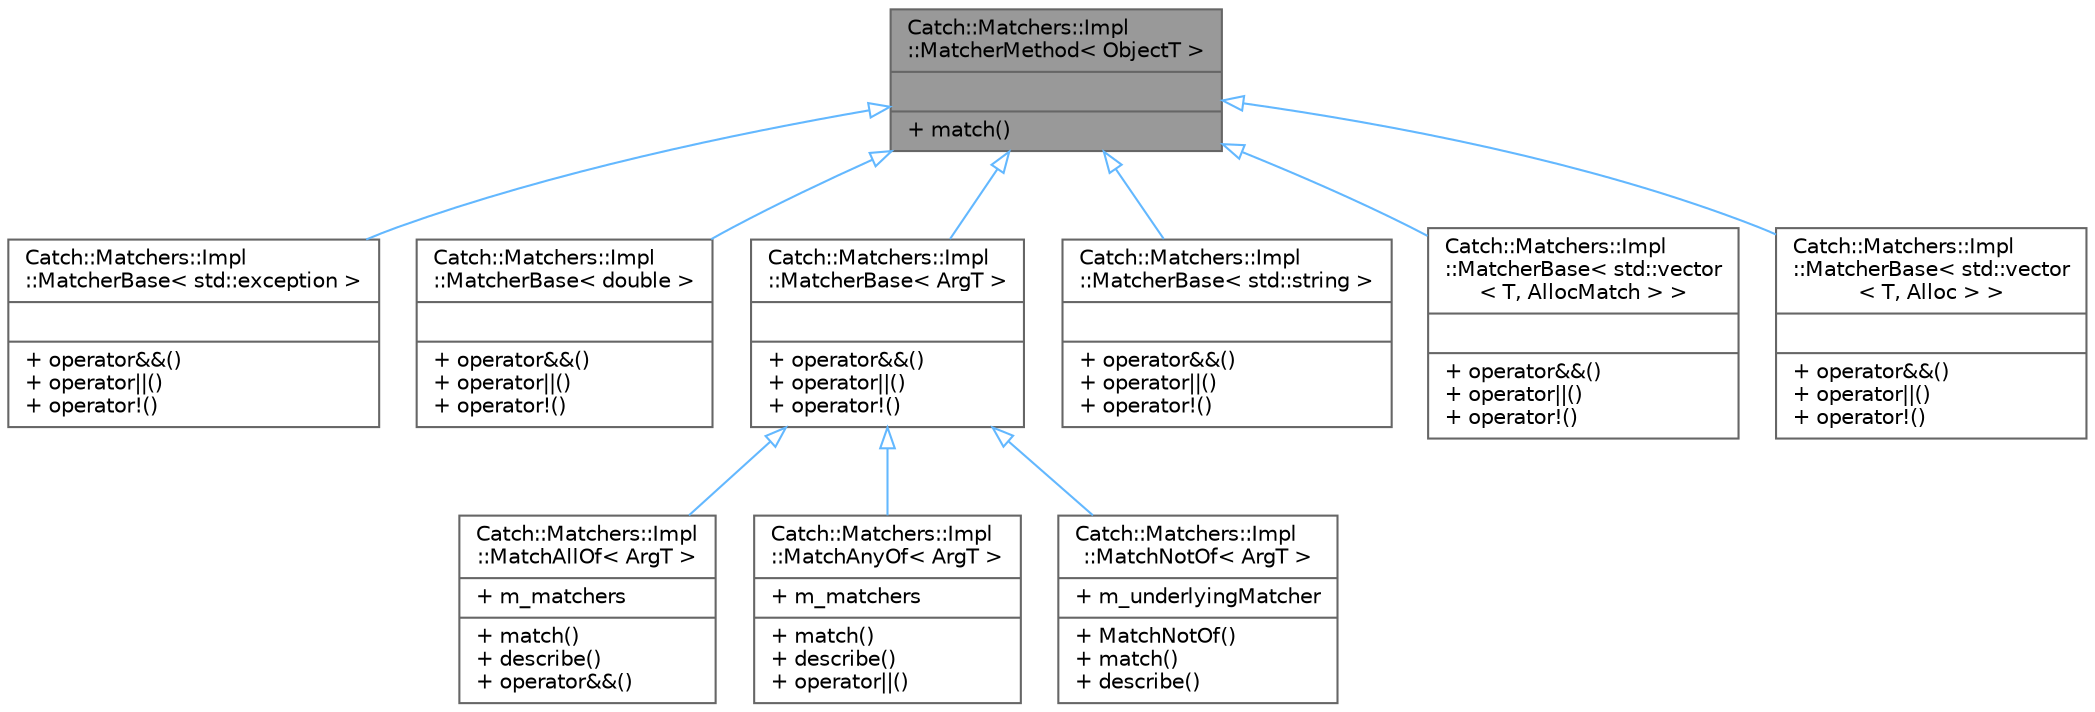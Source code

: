 digraph "Catch::Matchers::Impl::MatcherMethod&lt; ObjectT &gt;"
{
 // LATEX_PDF_SIZE
  bgcolor="transparent";
  edge [fontname=Helvetica,fontsize=10,labelfontname=Helvetica,labelfontsize=10];
  node [fontname=Helvetica,fontsize=10,shape=box,height=0.2,width=0.4];
  Node1 [shape=record,label="{Catch::Matchers::Impl\l::MatcherMethod\< ObjectT \>\n||+ match()\l}",height=0.2,width=0.4,color="gray40", fillcolor="grey60", style="filled", fontcolor="black",tooltip=" "];
  Node1 -> Node2 [dir="back",color="steelblue1",style="solid",arrowtail="onormal"];
  Node2 [shape=record,label="{Catch::Matchers::Impl\l::MatcherBase\< std::exception \>\n||+ operator&&()\l+ operator\|\|()\l+ operator!()\l}",height=0.2,width=0.4,color="gray40", fillcolor="white", style="filled",URL="$struct_catch_1_1_matchers_1_1_impl_1_1_matcher_base.html",tooltip=" "];
  Node1 -> Node3 [dir="back",color="steelblue1",style="solid",arrowtail="onormal"];
  Node3 [shape=record,label="{Catch::Matchers::Impl\l::MatcherBase\< double \>\n||+ operator&&()\l+ operator\|\|()\l+ operator!()\l}",height=0.2,width=0.4,color="gray40", fillcolor="white", style="filled",URL="$struct_catch_1_1_matchers_1_1_impl_1_1_matcher_base.html",tooltip=" "];
  Node1 -> Node4 [dir="back",color="steelblue1",style="solid",arrowtail="onormal"];
  Node4 [shape=record,label="{Catch::Matchers::Impl\l::MatcherBase\< ArgT \>\n||+ operator&&()\l+ operator\|\|()\l+ operator!()\l}",height=0.2,width=0.4,color="gray40", fillcolor="white", style="filled",URL="$struct_catch_1_1_matchers_1_1_impl_1_1_matcher_base.html",tooltip=" "];
  Node4 -> Node5 [dir="back",color="steelblue1",style="solid",arrowtail="onormal"];
  Node5 [shape=record,label="{Catch::Matchers::Impl\l::MatchAllOf\< ArgT \>\n|+ m_matchers\l|+ match()\l+ describe()\l+ operator&&()\l}",height=0.2,width=0.4,color="gray40", fillcolor="white", style="filled",URL="$struct_catch_1_1_matchers_1_1_impl_1_1_match_all_of.html",tooltip=" "];
  Node4 -> Node6 [dir="back",color="steelblue1",style="solid",arrowtail="onormal"];
  Node6 [shape=record,label="{Catch::Matchers::Impl\l::MatchAnyOf\< ArgT \>\n|+ m_matchers\l|+ match()\l+ describe()\l+ operator\|\|()\l}",height=0.2,width=0.4,color="gray40", fillcolor="white", style="filled",URL="$struct_catch_1_1_matchers_1_1_impl_1_1_match_any_of.html",tooltip=" "];
  Node4 -> Node7 [dir="back",color="steelblue1",style="solid",arrowtail="onormal"];
  Node7 [shape=record,label="{Catch::Matchers::Impl\l::MatchNotOf\< ArgT \>\n|+ m_underlyingMatcher\l|+ MatchNotOf()\l+ match()\l+ describe()\l}",height=0.2,width=0.4,color="gray40", fillcolor="white", style="filled",URL="$struct_catch_1_1_matchers_1_1_impl_1_1_match_not_of.html",tooltip=" "];
  Node1 -> Node8 [dir="back",color="steelblue1",style="solid",arrowtail="onormal"];
  Node8 [shape=record,label="{Catch::Matchers::Impl\l::MatcherBase\< std::string \>\n||+ operator&&()\l+ operator\|\|()\l+ operator!()\l}",height=0.2,width=0.4,color="gray40", fillcolor="white", style="filled",URL="$struct_catch_1_1_matchers_1_1_impl_1_1_matcher_base.html",tooltip=" "];
  Node1 -> Node9 [dir="back",color="steelblue1",style="solid",arrowtail="onormal"];
  Node9 [shape=record,label="{Catch::Matchers::Impl\l::MatcherBase\< std::vector\l\< T, AllocMatch \> \>\n||+ operator&&()\l+ operator\|\|()\l+ operator!()\l}",height=0.2,width=0.4,color="gray40", fillcolor="white", style="filled",URL="$struct_catch_1_1_matchers_1_1_impl_1_1_matcher_base.html",tooltip=" "];
  Node1 -> Node10 [dir="back",color="steelblue1",style="solid",arrowtail="onormal"];
  Node10 [shape=record,label="{Catch::Matchers::Impl\l::MatcherBase\< std::vector\l\< T, Alloc \> \>\n||+ operator&&()\l+ operator\|\|()\l+ operator!()\l}",height=0.2,width=0.4,color="gray40", fillcolor="white", style="filled",URL="$struct_catch_1_1_matchers_1_1_impl_1_1_matcher_base.html",tooltip=" "];
}
